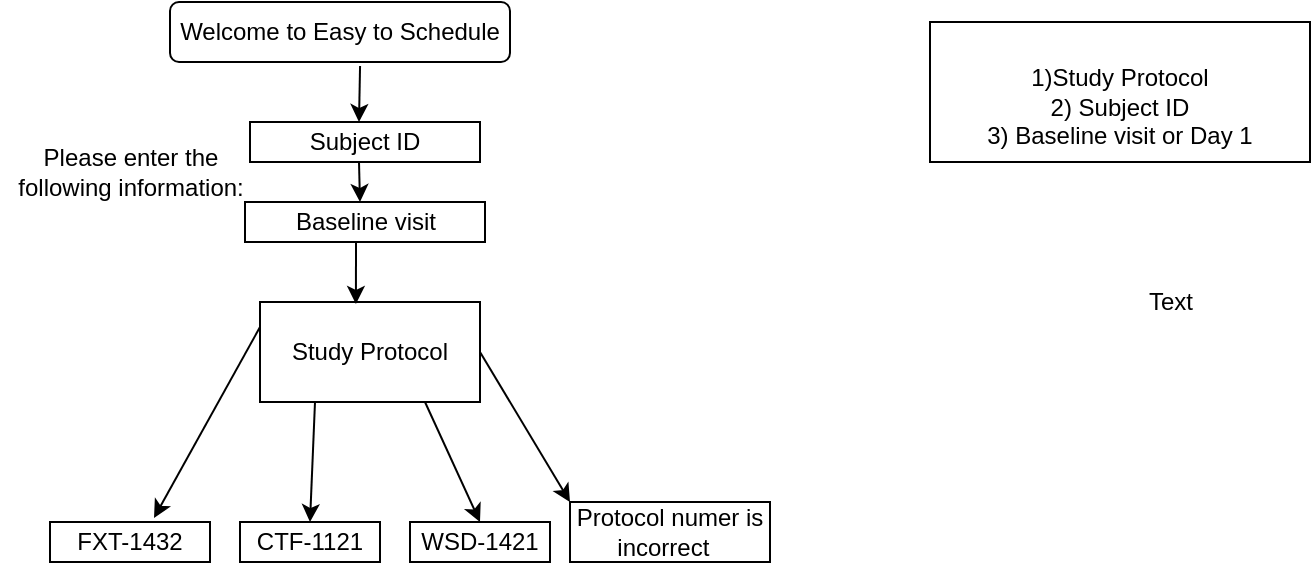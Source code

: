 <mxfile version="17.4.6" type="github">
  <diagram id="C5RBs43oDa-KdzZeNtuy" name="Page-1">
    <mxGraphModel dx="1532" dy="645" grid="1" gridSize="10" guides="1" tooltips="1" connect="1" arrows="1" fold="1" page="1" pageScale="1" pageWidth="827" pageHeight="1169" math="0" shadow="0">
      <root>
        <mxCell id="WIyWlLk6GJQsqaUBKTNV-0" />
        <mxCell id="WIyWlLk6GJQsqaUBKTNV-1" parent="WIyWlLk6GJQsqaUBKTNV-0" />
        <mxCell id="WIyWlLk6GJQsqaUBKTNV-3" value="Welcome to Easy to Schedule" style="rounded=1;whiteSpace=wrap;html=1;fontSize=12;glass=0;strokeWidth=1;shadow=0;" parent="WIyWlLk6GJQsqaUBKTNV-1" vertex="1">
          <mxGeometry x="80" y="30" width="170" height="30" as="geometry" />
        </mxCell>
        <mxCell id="4vM_sp6JsIi7tZoZOT-O-0" value="&lt;br&gt;1)Study Protocol&lt;br&gt;2) Subject ID&lt;br&gt;3) Baseline visit or Day 1" style="rounded=0;whiteSpace=wrap;html=1;" vertex="1" parent="WIyWlLk6GJQsqaUBKTNV-1">
          <mxGeometry x="460" y="40" width="190" height="70" as="geometry" />
        </mxCell>
        <mxCell id="4vM_sp6JsIi7tZoZOT-O-3" value="Study Protocol" style="rounded=0;whiteSpace=wrap;html=1;" vertex="1" parent="WIyWlLk6GJQsqaUBKTNV-1">
          <mxGeometry x="125" y="180" width="110" height="50" as="geometry" />
        </mxCell>
        <mxCell id="4vM_sp6JsIi7tZoZOT-O-4" value="CTF-1121" style="rounded=0;whiteSpace=wrap;html=1;" vertex="1" parent="WIyWlLk6GJQsqaUBKTNV-1">
          <mxGeometry x="115" y="290" width="70" height="20" as="geometry" />
        </mxCell>
        <mxCell id="4vM_sp6JsIi7tZoZOT-O-5" value="FXT-1432" style="rounded=0;whiteSpace=wrap;html=1;" vertex="1" parent="WIyWlLk6GJQsqaUBKTNV-1">
          <mxGeometry x="20" y="290" width="80" height="20" as="geometry" />
        </mxCell>
        <mxCell id="4vM_sp6JsIi7tZoZOT-O-8" value="WSD-1421" style="rounded=0;whiteSpace=wrap;html=1;" vertex="1" parent="WIyWlLk6GJQsqaUBKTNV-1">
          <mxGeometry x="200" y="290" width="70" height="20" as="geometry" />
        </mxCell>
        <mxCell id="4vM_sp6JsIi7tZoZOT-O-9" value="Please enter the&lt;br&gt;&amp;nbsp;following information:&amp;nbsp;" style="text;html=1;resizable=0;autosize=1;align=center;verticalAlign=middle;points=[];fillColor=none;strokeColor=none;rounded=0;" vertex="1" parent="WIyWlLk6GJQsqaUBKTNV-1">
          <mxGeometry x="-5" y="100" width="130" height="30" as="geometry" />
        </mxCell>
        <mxCell id="4vM_sp6JsIi7tZoZOT-O-10" value="Text" style="text;html=1;align=center;verticalAlign=middle;resizable=0;points=[];autosize=1;strokeColor=none;fillColor=none;" vertex="1" parent="WIyWlLk6GJQsqaUBKTNV-1">
          <mxGeometry x="560" y="170" width="40" height="20" as="geometry" />
        </mxCell>
        <mxCell id="4vM_sp6JsIi7tZoZOT-O-11" value="Protocol numer is incorrect&amp;nbsp;&amp;nbsp;" style="rounded=0;whiteSpace=wrap;html=1;" vertex="1" parent="WIyWlLk6GJQsqaUBKTNV-1">
          <mxGeometry x="280" y="280" width="100" height="30" as="geometry" />
        </mxCell>
        <mxCell id="4vM_sp6JsIi7tZoZOT-O-12" value="" style="endArrow=classic;html=1;rounded=0;entryX=0.65;entryY=-0.1;entryDx=0;entryDy=0;entryPerimeter=0;exitX=0;exitY=0.25;exitDx=0;exitDy=0;" edge="1" parent="WIyWlLk6GJQsqaUBKTNV-1" source="4vM_sp6JsIi7tZoZOT-O-3" target="4vM_sp6JsIi7tZoZOT-O-5">
          <mxGeometry width="50" height="50" relative="1" as="geometry">
            <mxPoint x="125" y="150" as="sourcePoint" />
            <mxPoint x="95" y="190" as="targetPoint" />
            <Array as="points" />
          </mxGeometry>
        </mxCell>
        <mxCell id="4vM_sp6JsIi7tZoZOT-O-14" value="" style="endArrow=classic;html=1;rounded=0;entryX=0.5;entryY=0;entryDx=0;entryDy=0;exitX=0.25;exitY=1;exitDx=0;exitDy=0;" edge="1" parent="WIyWlLk6GJQsqaUBKTNV-1" source="4vM_sp6JsIi7tZoZOT-O-3" target="4vM_sp6JsIi7tZoZOT-O-4">
          <mxGeometry width="50" height="50" relative="1" as="geometry">
            <mxPoint x="150" y="240" as="sourcePoint" />
            <mxPoint x="150" y="180" as="targetPoint" />
          </mxGeometry>
        </mxCell>
        <mxCell id="4vM_sp6JsIi7tZoZOT-O-15" value="" style="endArrow=classic;html=1;rounded=0;exitX=0.75;exitY=1;exitDx=0;exitDy=0;" edge="1" parent="WIyWlLk6GJQsqaUBKTNV-1" source="4vM_sp6JsIi7tZoZOT-O-3">
          <mxGeometry width="50" height="50" relative="1" as="geometry">
            <mxPoint x="230" y="260" as="sourcePoint" />
            <mxPoint x="235" y="290" as="targetPoint" />
          </mxGeometry>
        </mxCell>
        <mxCell id="4vM_sp6JsIi7tZoZOT-O-16" value="" style="endArrow=classic;html=1;rounded=0;entryX=0;entryY=0;entryDx=0;entryDy=0;exitX=1;exitY=0.5;exitDx=0;exitDy=0;" edge="1" parent="WIyWlLk6GJQsqaUBKTNV-1" source="4vM_sp6JsIi7tZoZOT-O-3" target="4vM_sp6JsIi7tZoZOT-O-11">
          <mxGeometry width="50" height="50" relative="1" as="geometry">
            <mxPoint x="240" y="140" as="sourcePoint" />
            <mxPoint x="270" y="180" as="targetPoint" />
          </mxGeometry>
        </mxCell>
        <mxCell id="4vM_sp6JsIi7tZoZOT-O-17" value="Subject ID" style="rounded=0;whiteSpace=wrap;html=1;" vertex="1" parent="WIyWlLk6GJQsqaUBKTNV-1">
          <mxGeometry x="120" y="90" width="115" height="20" as="geometry" />
        </mxCell>
        <mxCell id="4vM_sp6JsIi7tZoZOT-O-18" value="" style="endArrow=classic;html=1;rounded=0;entryX=0.436;entryY=0.02;entryDx=0;entryDy=0;entryPerimeter=0;" edge="1" parent="WIyWlLk6GJQsqaUBKTNV-1" target="4vM_sp6JsIi7tZoZOT-O-3">
          <mxGeometry width="50" height="50" relative="1" as="geometry">
            <mxPoint x="173" y="150" as="sourcePoint" />
            <mxPoint x="340" y="430" as="targetPoint" />
          </mxGeometry>
        </mxCell>
        <mxCell id="4vM_sp6JsIi7tZoZOT-O-20" value="" style="endArrow=classic;html=1;rounded=0;exitX=0.559;exitY=1.067;exitDx=0;exitDy=0;exitPerimeter=0;" edge="1" parent="WIyWlLk6GJQsqaUBKTNV-1" source="WIyWlLk6GJQsqaUBKTNV-3">
          <mxGeometry width="50" height="50" relative="1" as="geometry">
            <mxPoint x="175" y="70" as="sourcePoint" />
            <mxPoint x="174.5" y="90" as="targetPoint" />
          </mxGeometry>
        </mxCell>
        <mxCell id="4vM_sp6JsIi7tZoZOT-O-21" value="Baseline visit" style="rounded=0;whiteSpace=wrap;html=1;" vertex="1" parent="WIyWlLk6GJQsqaUBKTNV-1">
          <mxGeometry x="117.5" y="130" width="120" height="20" as="geometry" />
        </mxCell>
        <mxCell id="4vM_sp6JsIi7tZoZOT-O-22" value="" style="endArrow=classic;html=1;rounded=0;" edge="1" parent="WIyWlLk6GJQsqaUBKTNV-1">
          <mxGeometry width="50" height="50" relative="1" as="geometry">
            <mxPoint x="174.5" y="110" as="sourcePoint" />
            <mxPoint x="175" y="130" as="targetPoint" />
          </mxGeometry>
        </mxCell>
      </root>
    </mxGraphModel>
  </diagram>
</mxfile>
